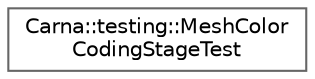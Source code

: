 digraph "Graphical Class Hierarchy"
{
 // LATEX_PDF_SIZE
  bgcolor="transparent";
  edge [fontname=Helvetica,fontsize=10,labelfontname=Helvetica,labelfontsize=10];
  node [fontname=Helvetica,fontsize=10,shape=box,height=0.2,width=0.4];
  rankdir="LR";
  Node0 [id="Node000000",label="Carna::testing::MeshColor\lCodingStageTest",height=0.2,width=0.4,color="grey40", fillcolor="white", style="filled",URL="$classCarna_1_1testing_1_1MeshColorCodingStageTest.html",tooltip="Module-tests of the Carna::presets::MeshColorCodingStage class."];
}
